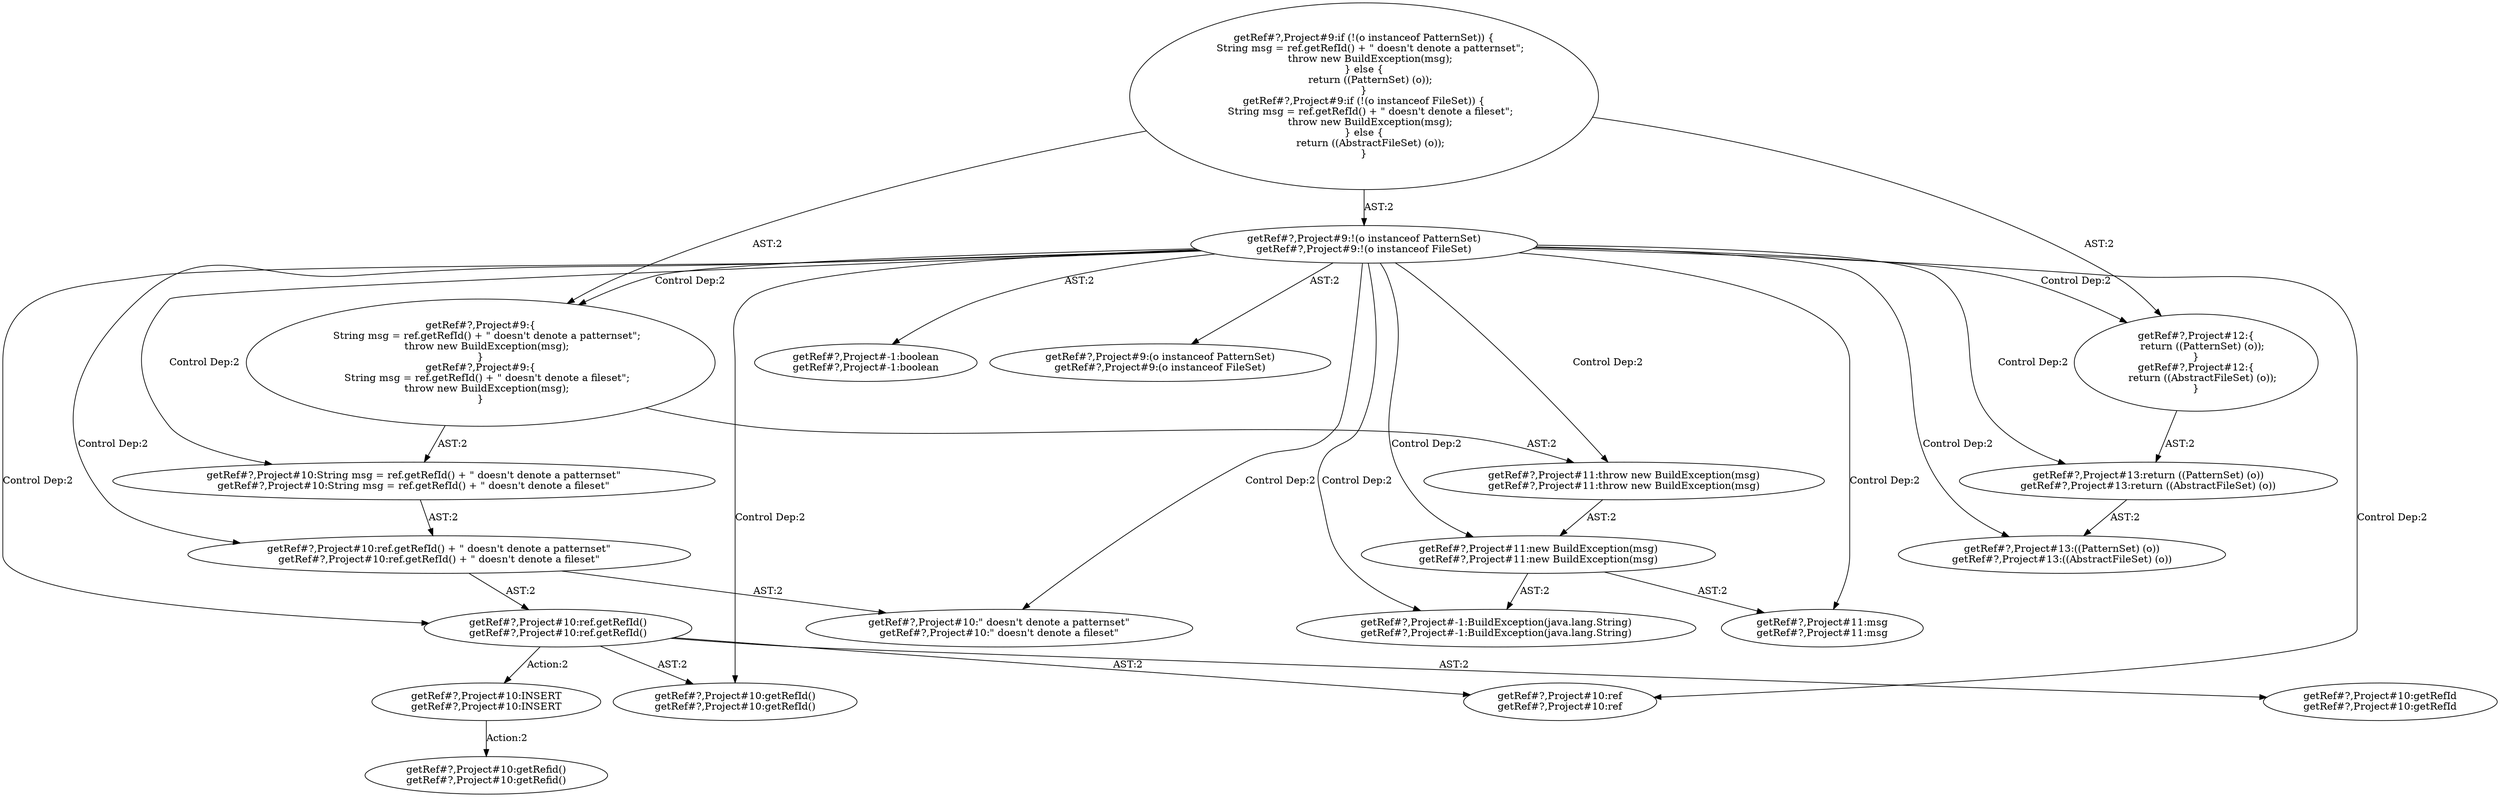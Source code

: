 digraph "Pattern" {
0 [label="getRef#?,Project#10:INSERT
getRef#?,Project#10:INSERT" shape=ellipse]
1 [label="getRef#?,Project#10:ref.getRefId()
getRef#?,Project#10:ref.getRefId()" shape=ellipse]
2 [label="getRef#?,Project#9:!(o instanceof PatternSet)
getRef#?,Project#9:!(o instanceof FileSet)" shape=ellipse]
3 [label="getRef#?,Project#9:if (!(o instanceof PatternSet)) \{
    String msg = ref.getRefId() + \" doesn\'t denote a patternset\";
    throw new BuildException(msg);
\} else \{
    return ((PatternSet) (o));
\}
getRef#?,Project#9:if (!(o instanceof FileSet)) \{
    String msg = ref.getRefId() + \" doesn\'t denote a fileset\";
    throw new BuildException(msg);
\} else \{
    return ((AbstractFileSet) (o));
\}" shape=ellipse]
4 [label="getRef#?,Project#-1:boolean
getRef#?,Project#-1:boolean" shape=ellipse]
5 [label="getRef#?,Project#9:(o instanceof PatternSet)
getRef#?,Project#9:(o instanceof FileSet)" shape=ellipse]
6 [label="getRef#?,Project#9:\{
    String msg = ref.getRefId() + \" doesn\'t denote a patternset\";
    throw new BuildException(msg);
\}
getRef#?,Project#9:\{
    String msg = ref.getRefId() + \" doesn\'t denote a fileset\";
    throw new BuildException(msg);
\}" shape=ellipse]
7 [label="getRef#?,Project#10:String msg = ref.getRefId() + \" doesn\'t denote a patternset\"
getRef#?,Project#10:String msg = ref.getRefId() + \" doesn\'t denote a fileset\"" shape=ellipse]
8 [label="getRef#?,Project#10:ref.getRefId() + \" doesn\'t denote a patternset\"
getRef#?,Project#10:ref.getRefId() + \" doesn\'t denote a fileset\"" shape=ellipse]
9 [label="getRef#?,Project#10:getRefId()
getRef#?,Project#10:getRefId()" shape=ellipse]
10 [label="getRef#?,Project#10:ref
getRef#?,Project#10:ref" shape=ellipse]
11 [label="getRef#?,Project#10:\" doesn\'t denote a patternset\"
getRef#?,Project#10:\" doesn\'t denote a fileset\"" shape=ellipse]
12 [label="getRef#?,Project#11:throw new BuildException(msg)
getRef#?,Project#11:throw new BuildException(msg)" shape=ellipse]
13 [label="getRef#?,Project#11:new BuildException(msg)
getRef#?,Project#11:new BuildException(msg)" shape=ellipse]
14 [label="getRef#?,Project#-1:BuildException(java.lang.String)
getRef#?,Project#-1:BuildException(java.lang.String)" shape=ellipse]
15 [label="getRef#?,Project#11:msg
getRef#?,Project#11:msg" shape=ellipse]
16 [label="getRef#?,Project#12:\{
    return ((PatternSet) (o));
\}
getRef#?,Project#12:\{
    return ((AbstractFileSet) (o));
\}" shape=ellipse]
17 [label="getRef#?,Project#13:return ((PatternSet) (o))
getRef#?,Project#13:return ((AbstractFileSet) (o))" shape=ellipse]
18 [label="getRef#?,Project#13:((PatternSet) (o))
getRef#?,Project#13:((AbstractFileSet) (o))" shape=ellipse]
19 [label="getRef#?,Project#10:getRefId
getRef#?,Project#10:getRefId" shape=ellipse]
20 [label="getRef#?,Project#10:getRefid()
getRef#?,Project#10:getRefid()" shape=ellipse]
0 -> 20 [label="Action:2"];
1 -> 0 [label="Action:2"];
1 -> 19 [label="AST:2"];
1 -> 10 [label="AST:2"];
1 -> 9 [label="AST:2"];
2 -> 1 [label="Control Dep:2"];
2 -> 4 [label="AST:2"];
2 -> 5 [label="AST:2"];
2 -> 6 [label="Control Dep:2"];
2 -> 7 [label="Control Dep:2"];
2 -> 8 [label="Control Dep:2"];
2 -> 9 [label="Control Dep:2"];
2 -> 10 [label="Control Dep:2"];
2 -> 11 [label="Control Dep:2"];
2 -> 12 [label="Control Dep:2"];
2 -> 13 [label="Control Dep:2"];
2 -> 14 [label="Control Dep:2"];
2 -> 15 [label="Control Dep:2"];
2 -> 16 [label="Control Dep:2"];
2 -> 17 [label="Control Dep:2"];
2 -> 18 [label="Control Dep:2"];
3 -> 2 [label="AST:2"];
3 -> 6 [label="AST:2"];
3 -> 16 [label="AST:2"];
6 -> 7 [label="AST:2"];
6 -> 12 [label="AST:2"];
7 -> 8 [label="AST:2"];
8 -> 1 [label="AST:2"];
8 -> 11 [label="AST:2"];
12 -> 13 [label="AST:2"];
13 -> 14 [label="AST:2"];
13 -> 15 [label="AST:2"];
16 -> 17 [label="AST:2"];
17 -> 18 [label="AST:2"];
}